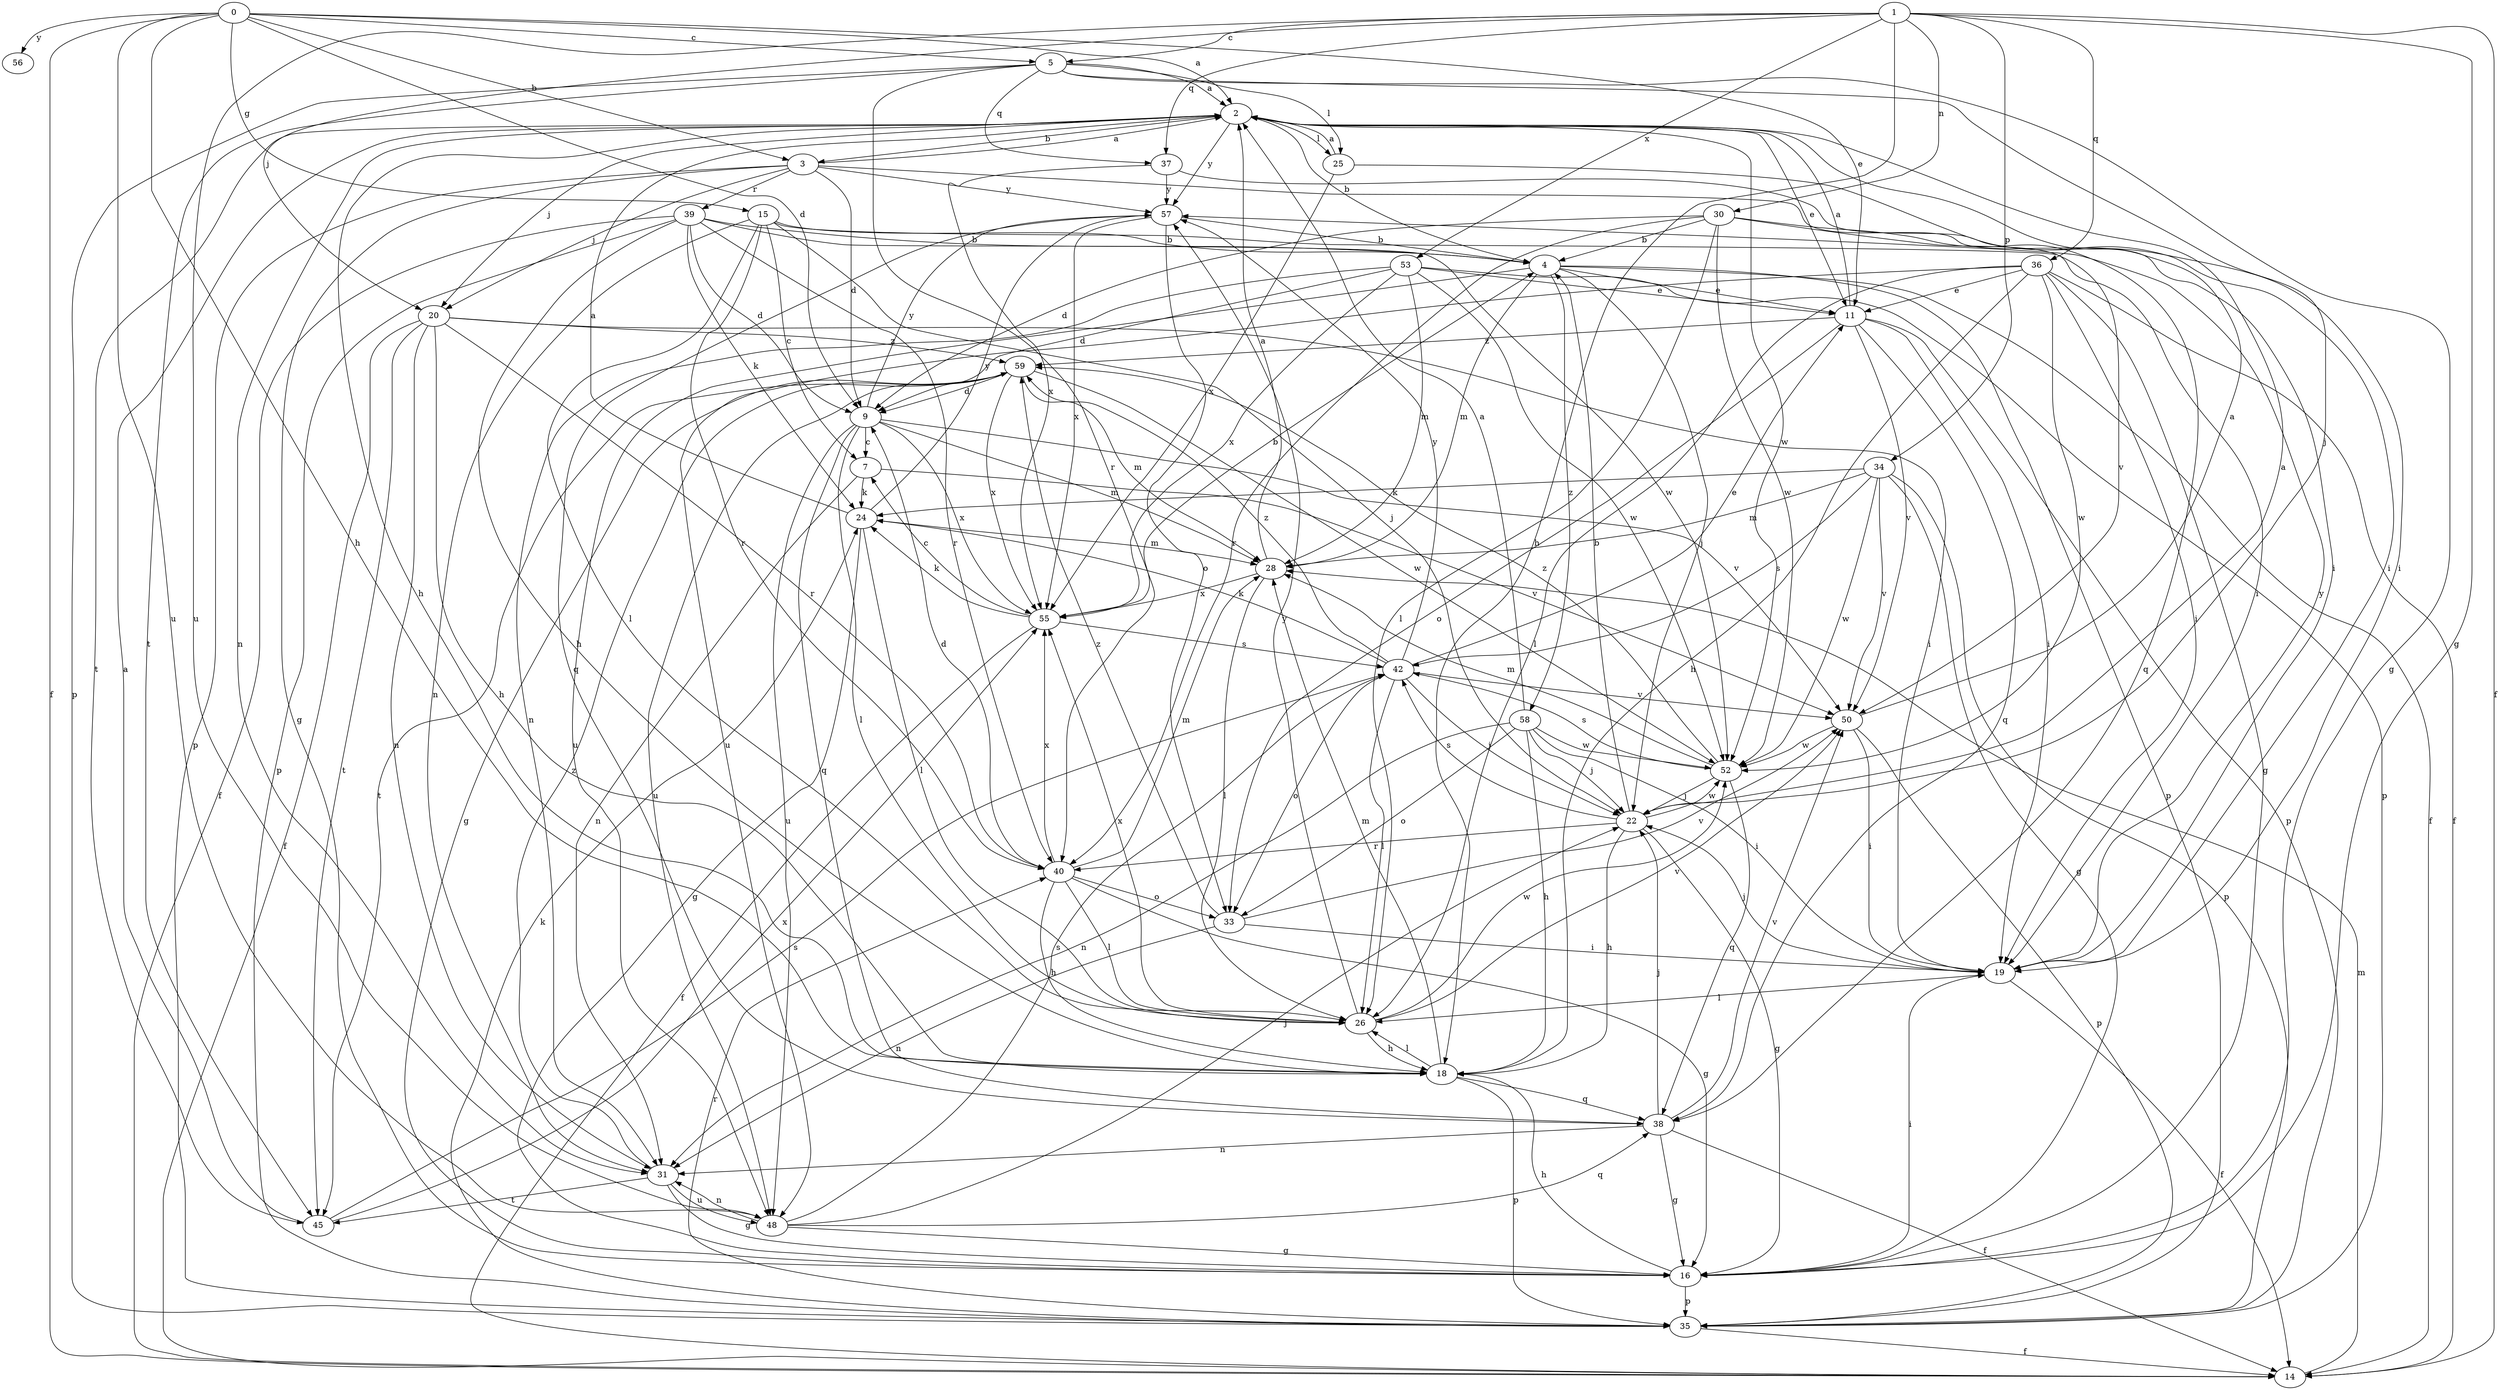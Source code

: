 strict digraph  {
0;
1;
2;
3;
4;
5;
7;
9;
11;
14;
15;
16;
18;
19;
20;
22;
24;
25;
26;
28;
30;
31;
33;
34;
35;
36;
37;
38;
39;
40;
42;
45;
48;
50;
52;
53;
55;
56;
57;
58;
59;
0 -> 2  [label=a];
0 -> 3  [label=b];
0 -> 5  [label=c];
0 -> 9  [label=d];
0 -> 11  [label=e];
0 -> 14  [label=f];
0 -> 15  [label=g];
0 -> 18  [label=h];
0 -> 48  [label=u];
0 -> 56  [label=y];
1 -> 5  [label=c];
1 -> 14  [label=f];
1 -> 16  [label=g];
1 -> 18  [label=h];
1 -> 20  [label=j];
1 -> 30  [label=n];
1 -> 34  [label=p];
1 -> 36  [label=q];
1 -> 37  [label=q];
1 -> 48  [label=u];
1 -> 53  [label=x];
2 -> 3  [label=b];
2 -> 4  [label=b];
2 -> 11  [label=e];
2 -> 18  [label=h];
2 -> 20  [label=j];
2 -> 25  [label=l];
2 -> 31  [label=n];
2 -> 45  [label=t];
2 -> 52  [label=w];
2 -> 57  [label=y];
3 -> 2  [label=a];
3 -> 9  [label=d];
3 -> 16  [label=g];
3 -> 19  [label=i];
3 -> 20  [label=j];
3 -> 35  [label=p];
3 -> 39  [label=r];
3 -> 57  [label=y];
4 -> 11  [label=e];
4 -> 14  [label=f];
4 -> 22  [label=j];
4 -> 28  [label=m];
4 -> 35  [label=p];
4 -> 48  [label=u];
4 -> 58  [label=z];
5 -> 2  [label=a];
5 -> 16  [label=g];
5 -> 22  [label=j];
5 -> 25  [label=l];
5 -> 35  [label=p];
5 -> 37  [label=q];
5 -> 40  [label=r];
5 -> 45  [label=t];
7 -> 24  [label=k];
7 -> 31  [label=n];
7 -> 50  [label=v];
9 -> 7  [label=c];
9 -> 26  [label=l];
9 -> 28  [label=m];
9 -> 38  [label=q];
9 -> 48  [label=u];
9 -> 50  [label=v];
9 -> 55  [label=x];
9 -> 57  [label=y];
11 -> 2  [label=a];
11 -> 19  [label=i];
11 -> 33  [label=o];
11 -> 35  [label=p];
11 -> 38  [label=q];
11 -> 50  [label=v];
11 -> 59  [label=z];
14 -> 28  [label=m];
15 -> 4  [label=b];
15 -> 7  [label=c];
15 -> 19  [label=i];
15 -> 22  [label=j];
15 -> 26  [label=l];
15 -> 31  [label=n];
15 -> 40  [label=r];
16 -> 18  [label=h];
16 -> 19  [label=i];
16 -> 35  [label=p];
18 -> 26  [label=l];
18 -> 28  [label=m];
18 -> 35  [label=p];
18 -> 38  [label=q];
19 -> 14  [label=f];
19 -> 22  [label=j];
19 -> 26  [label=l];
19 -> 57  [label=y];
20 -> 14  [label=f];
20 -> 18  [label=h];
20 -> 19  [label=i];
20 -> 31  [label=n];
20 -> 40  [label=r];
20 -> 45  [label=t];
20 -> 59  [label=z];
22 -> 2  [label=a];
22 -> 4  [label=b];
22 -> 16  [label=g];
22 -> 18  [label=h];
22 -> 40  [label=r];
22 -> 42  [label=s];
22 -> 52  [label=w];
24 -> 2  [label=a];
24 -> 16  [label=g];
24 -> 26  [label=l];
24 -> 28  [label=m];
24 -> 57  [label=y];
25 -> 2  [label=a];
25 -> 19  [label=i];
25 -> 55  [label=x];
26 -> 18  [label=h];
26 -> 50  [label=v];
26 -> 52  [label=w];
26 -> 55  [label=x];
26 -> 57  [label=y];
28 -> 2  [label=a];
28 -> 26  [label=l];
28 -> 55  [label=x];
30 -> 4  [label=b];
30 -> 9  [label=d];
30 -> 26  [label=l];
30 -> 38  [label=q];
30 -> 40  [label=r];
30 -> 50  [label=v];
30 -> 52  [label=w];
31 -> 16  [label=g];
31 -> 45  [label=t];
31 -> 48  [label=u];
31 -> 59  [label=z];
33 -> 19  [label=i];
33 -> 31  [label=n];
33 -> 50  [label=v];
33 -> 59  [label=z];
34 -> 16  [label=g];
34 -> 24  [label=k];
34 -> 28  [label=m];
34 -> 35  [label=p];
34 -> 42  [label=s];
34 -> 50  [label=v];
34 -> 52  [label=w];
35 -> 14  [label=f];
35 -> 24  [label=k];
35 -> 40  [label=r];
36 -> 11  [label=e];
36 -> 14  [label=f];
36 -> 16  [label=g];
36 -> 18  [label=h];
36 -> 19  [label=i];
36 -> 26  [label=l];
36 -> 48  [label=u];
36 -> 52  [label=w];
37 -> 19  [label=i];
37 -> 55  [label=x];
37 -> 57  [label=y];
38 -> 14  [label=f];
38 -> 16  [label=g];
38 -> 22  [label=j];
38 -> 31  [label=n];
38 -> 50  [label=v];
39 -> 4  [label=b];
39 -> 9  [label=d];
39 -> 14  [label=f];
39 -> 18  [label=h];
39 -> 24  [label=k];
39 -> 35  [label=p];
39 -> 40  [label=r];
39 -> 52  [label=w];
40 -> 9  [label=d];
40 -> 16  [label=g];
40 -> 18  [label=h];
40 -> 26  [label=l];
40 -> 28  [label=m];
40 -> 33  [label=o];
40 -> 55  [label=x];
42 -> 11  [label=e];
42 -> 22  [label=j];
42 -> 24  [label=k];
42 -> 26  [label=l];
42 -> 33  [label=o];
42 -> 50  [label=v];
42 -> 57  [label=y];
42 -> 59  [label=z];
45 -> 2  [label=a];
45 -> 42  [label=s];
45 -> 55  [label=x];
48 -> 16  [label=g];
48 -> 22  [label=j];
48 -> 31  [label=n];
48 -> 38  [label=q];
48 -> 42  [label=s];
50 -> 2  [label=a];
50 -> 19  [label=i];
50 -> 35  [label=p];
50 -> 52  [label=w];
52 -> 22  [label=j];
52 -> 28  [label=m];
52 -> 38  [label=q];
52 -> 42  [label=s];
52 -> 59  [label=z];
53 -> 9  [label=d];
53 -> 11  [label=e];
53 -> 28  [label=m];
53 -> 31  [label=n];
53 -> 35  [label=p];
53 -> 52  [label=w];
53 -> 55  [label=x];
55 -> 4  [label=b];
55 -> 7  [label=c];
55 -> 14  [label=f];
55 -> 24  [label=k];
55 -> 42  [label=s];
57 -> 4  [label=b];
57 -> 33  [label=o];
57 -> 38  [label=q];
57 -> 55  [label=x];
58 -> 2  [label=a];
58 -> 18  [label=h];
58 -> 19  [label=i];
58 -> 22  [label=j];
58 -> 31  [label=n];
58 -> 33  [label=o];
58 -> 52  [label=w];
59 -> 9  [label=d];
59 -> 16  [label=g];
59 -> 28  [label=m];
59 -> 45  [label=t];
59 -> 48  [label=u];
59 -> 52  [label=w];
59 -> 55  [label=x];
}
